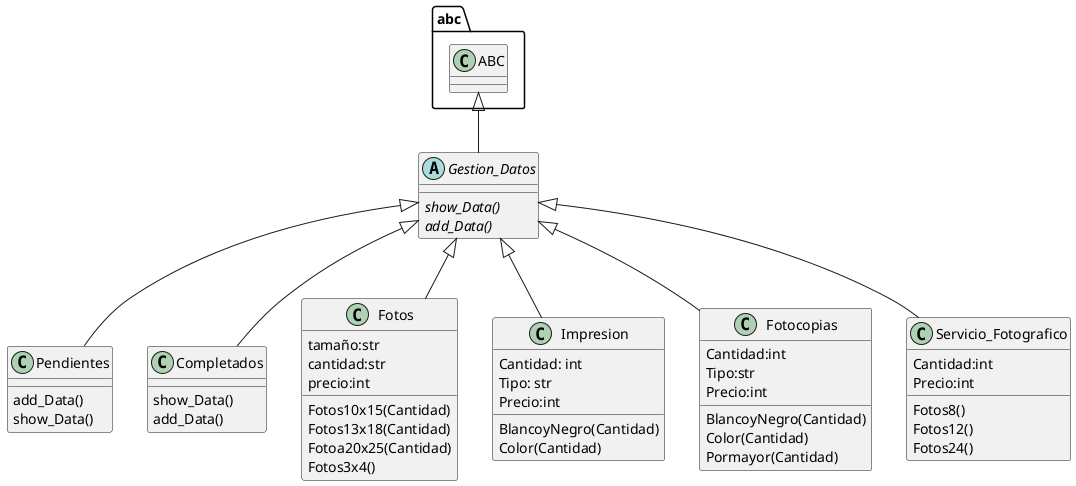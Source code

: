 @startuml
class abc.ABC{
}
Abstract Gestion_Datos{
{Abstract} show_Data()
{Abstract} add_Data()

}
class Pendientes{
add_Data()
show_Data()
}
class Completados{
show_Data()
add_Data()
}
class Fotos{
tamaño:str
cantidad:str
precio:int
Fotos10x15(Cantidad)
Fotos13x18(Cantidad)
Fotoa20x25(Cantidad)
Fotos3x4()
}
class Impresion{
Cantidad: int
Tipo: str
Precio:int
BlancoyNegro(Cantidad)
Color(Cantidad)
}
class Fotocopias{
Cantidad:int
Tipo:str
Precio:int
BlancoyNegro(Cantidad)
Color(Cantidad)
Pormayor(Cantidad)
}
class Servicio_Fotografico{
Cantidad:int
Precio:int
Fotos8()
Fotos12()
Fotos24()

}
Gestion_Datos <|-- Servicio_Fotografico
Gestion_Datos <|-- Fotocopias
Gestion_Datos <|-- Impresion
Gestion_Datos <|-- Fotos
Gestion_Datos <|-- Pendientes
Gestion_Datos <|--Completados
abc.ABC <|-- Gestion_Datos
@enduml

